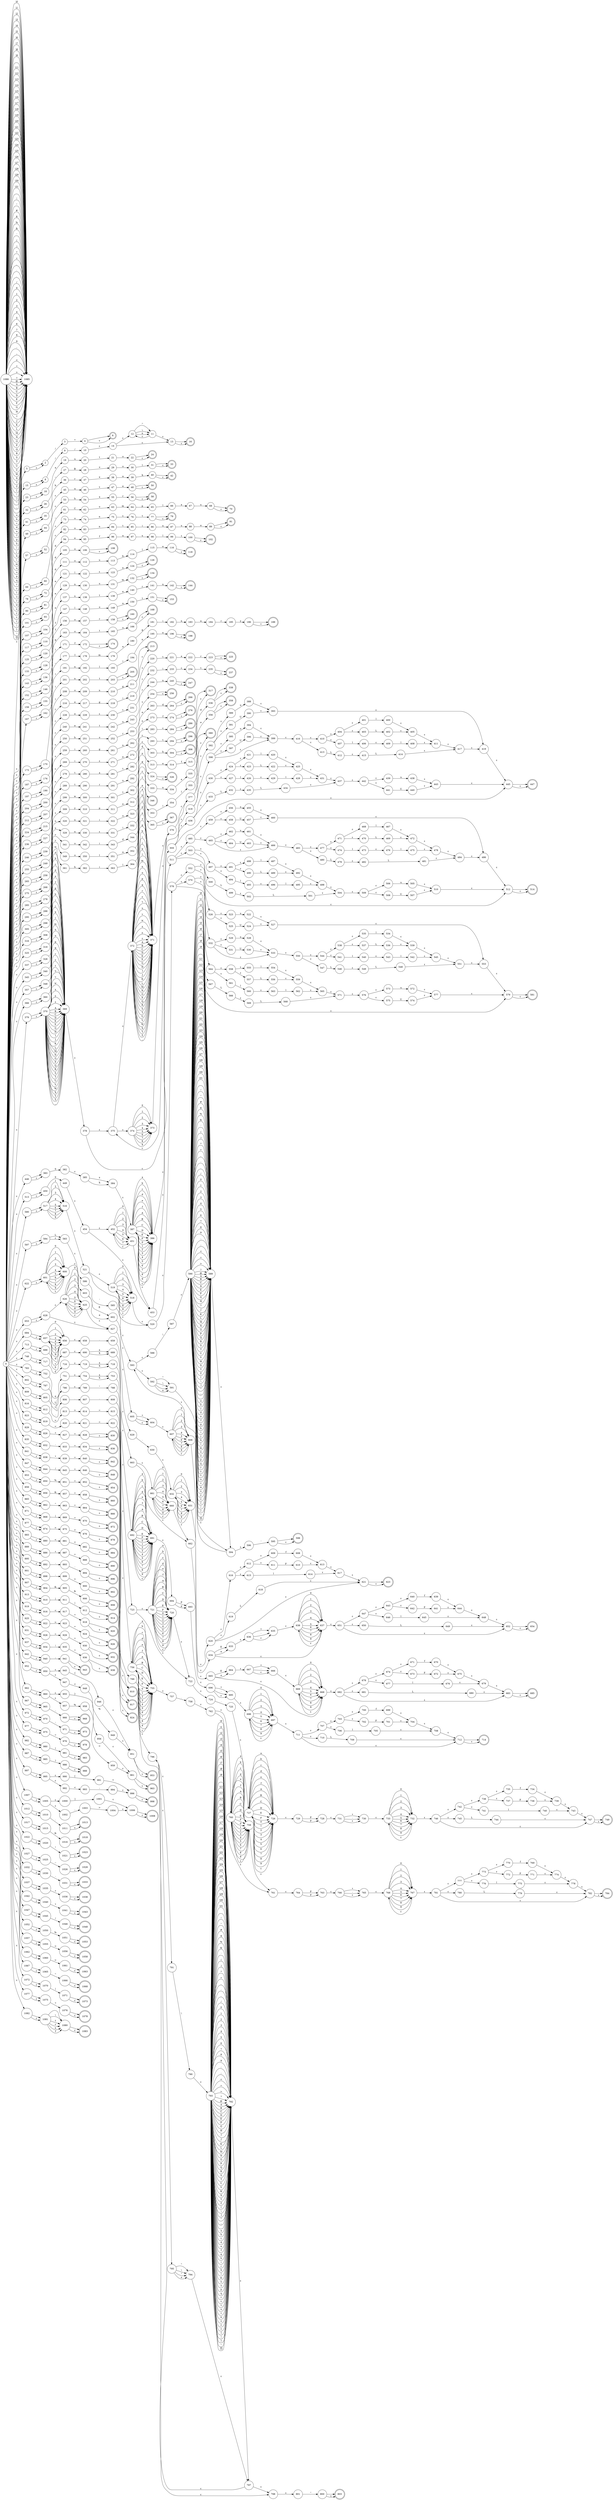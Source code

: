 digraph finite_state_machine {
rankdir=LR;
node [shape = doublecircle]; 6 16 24 33 42 50 58 70 79 91 102 108 118 126 134 144 153 160 168 174 188 198 205 213 225 237 247 256 266 276 286 296 306 317 326 338 346 358 367 380 447 514 581 598 623 654 685 714 749 784 803 810 817 824 830 836 842 848 854 860 866 872 878 884 890 896 902 908 914 920 926 932 938 943 953 963 968 973 978 983 988 998 1008 1013 1018 1023 1028 1033 1038 1043 1048 1053 1058 1063 1068 1073 1078 1083 ;
node [shape = circle];
2 -> 3 [label =" /" ]
3 -> 4 [label =" *" ]
5 -> 2 [label =" \n" ]
5 -> 2 [label =" ε" ]
4 -> 6 [label =" \n" ]
4 -> 6 [label =" ε" ]
0 -> 5 [label =" ε" ]
8 -> 9 [label =" /" ]
9 -> 10 [label =" /" ]
12 -> 11 [label =" ^" ]
12 -> 11 [label =" \\" ]
12 -> 11 [label =" n" ]
14 -> 12 [label =" ε" ]
14 -> 13 [label =" ε" ]
11 -> 13 [label =" ε" ]
11 -> 12 [label =" ε" ]
10 -> 14 [label =" ε" ]
15 -> 8 [label =" \n" ]
15 -> 8 [label =" ε" ]
13 -> 16 [label =" \n" ]
13 -> 16 [label =" ε" ]
0 -> 15 [label =" ε" ]
18 -> 19 [label =" a" ]
19 -> 20 [label =" u" ]
20 -> 21 [label =" t" ]
21 -> 22 [label =" o" ]
23 -> 18 [label =" \n" ]
23 -> 18 [label =" ε" ]
22 -> 24 [label =" \n" ]
22 -> 24 [label =" ε" ]
0 -> 23 [label =" ε" ]
26 -> 27 [label =" _" ]
27 -> 28 [label =" B" ]
28 -> 29 [label =" o" ]
29 -> 30 [label =" o" ]
30 -> 31 [label =" l" ]
32 -> 26 [label =" \n" ]
32 -> 26 [label =" ε" ]
31 -> 33 [label =" \n" ]
31 -> 33 [label =" ε" ]
0 -> 32 [label =" ε" ]
35 -> 36 [label =" b" ]
36 -> 37 [label =" r" ]
37 -> 38 [label =" e" ]
38 -> 39 [label =" a" ]
39 -> 40 [label =" k" ]
41 -> 35 [label =" \n" ]
41 -> 35 [label =" ε" ]
40 -> 42 [label =" \n" ]
40 -> 42 [label =" ε" ]
0 -> 41 [label =" ε" ]
44 -> 45 [label =" c" ]
45 -> 46 [label =" a" ]
46 -> 47 [label =" s" ]
47 -> 48 [label =" e" ]
49 -> 44 [label =" \n" ]
49 -> 44 [label =" ε" ]
48 -> 50 [label =" \n" ]
48 -> 50 [label =" ε" ]
0 -> 49 [label =" ε" ]
52 -> 53 [label =" c" ]
53 -> 54 [label =" h" ]
54 -> 55 [label =" a" ]
55 -> 56 [label =" r" ]
57 -> 52 [label =" \n" ]
57 -> 52 [label =" ε" ]
56 -> 58 [label =" \n" ]
56 -> 58 [label =" ε" ]
0 -> 57 [label =" ε" ]
60 -> 61 [label =" _" ]
61 -> 62 [label =" C" ]
62 -> 63 [label =" o" ]
63 -> 64 [label =" m" ]
64 -> 65 [label =" p" ]
65 -> 66 [label =" l" ]
66 -> 67 [label =" e" ]
67 -> 68 [label =" x" ]
69 -> 60 [label =" \n" ]
69 -> 60 [label =" ε" ]
68 -> 70 [label =" \n" ]
68 -> 70 [label =" ε" ]
0 -> 69 [label =" ε" ]
72 -> 73 [label =" c" ]
73 -> 74 [label =" o" ]
74 -> 75 [label =" n" ]
75 -> 76 [label =" s" ]
76 -> 77 [label =" t" ]
78 -> 72 [label =" \n" ]
78 -> 72 [label =" ε" ]
77 -> 79 [label =" \n" ]
77 -> 79 [label =" ε" ]
0 -> 78 [label =" ε" ]
81 -> 82 [label =" c" ]
82 -> 83 [label =" o" ]
83 -> 84 [label =" n" ]
84 -> 85 [label =" t" ]
85 -> 86 [label =" i" ]
86 -> 87 [label =" n" ]
87 -> 88 [label =" u" ]
88 -> 89 [label =" e" ]
90 -> 81 [label =" \n" ]
90 -> 81 [label =" ε" ]
89 -> 91 [label =" \n" ]
89 -> 91 [label =" ε" ]
0 -> 90 [label =" ε" ]
93 -> 94 [label =" d" ]
94 -> 95 [label =" e" ]
95 -> 96 [label =" f" ]
96 -> 97 [label =" a" ]
97 -> 98 [label =" u" ]
98 -> 99 [label =" l" ]
99 -> 100 [label =" t" ]
101 -> 93 [label =" \n" ]
101 -> 93 [label =" ε" ]
100 -> 102 [label =" \n" ]
100 -> 102 [label =" ε" ]
0 -> 101 [label =" ε" ]
104 -> 105 [label =" d" ]
105 -> 106 [label =" o" ]
107 -> 104 [label =" \n" ]
107 -> 104 [label =" ε" ]
106 -> 108 [label =" \n" ]
106 -> 108 [label =" ε" ]
0 -> 107 [label =" ε" ]
110 -> 111 [label =" d" ]
111 -> 112 [label =" o" ]
112 -> 113 [label =" u" ]
113 -> 114 [label =" b" ]
114 -> 115 [label =" l" ]
115 -> 116 [label =" e" ]
117 -> 110 [label =" \n" ]
117 -> 110 [label =" ε" ]
116 -> 118 [label =" \n" ]
116 -> 118 [label =" ε" ]
0 -> 117 [label =" ε" ]
120 -> 121 [label =" e" ]
121 -> 122 [label =" l" ]
122 -> 123 [label =" s" ]
123 -> 124 [label =" e" ]
125 -> 120 [label =" \n" ]
125 -> 120 [label =" ε" ]
124 -> 126 [label =" \n" ]
124 -> 126 [label =" ε" ]
0 -> 125 [label =" ε" ]
128 -> 129 [label =" e" ]
129 -> 130 [label =" n" ]
130 -> 131 [label =" u" ]
131 -> 132 [label =" m" ]
133 -> 128 [label =" \n" ]
133 -> 128 [label =" ε" ]
132 -> 134 [label =" \n" ]
132 -> 134 [label =" ε" ]
0 -> 133 [label =" ε" ]
136 -> 137 [label =" e" ]
137 -> 138 [label =" x" ]
138 -> 139 [label =" t" ]
139 -> 140 [label =" e" ]
140 -> 141 [label =" r" ]
141 -> 142 [label =" n" ]
143 -> 136 [label =" \n" ]
143 -> 136 [label =" ε" ]
142 -> 144 [label =" \n" ]
142 -> 144 [label =" ε" ]
0 -> 143 [label =" ε" ]
146 -> 147 [label =" f" ]
147 -> 148 [label =" l" ]
148 -> 149 [label =" o" ]
149 -> 150 [label =" a" ]
150 -> 151 [label =" t" ]
152 -> 146 [label =" \n" ]
152 -> 146 [label =" ε" ]
151 -> 153 [label =" \n" ]
151 -> 153 [label =" ε" ]
0 -> 152 [label =" ε" ]
155 -> 156 [label =" f" ]
156 -> 157 [label =" o" ]
157 -> 158 [label =" r" ]
159 -> 155 [label =" \n" ]
159 -> 155 [label =" ε" ]
158 -> 160 [label =" \n" ]
158 -> 160 [label =" ε" ]
0 -> 159 [label =" ε" ]
162 -> 163 [label =" g" ]
163 -> 164 [label =" o" ]
164 -> 165 [label =" t" ]
165 -> 166 [label =" o" ]
167 -> 162 [label =" \n" ]
167 -> 162 [label =" ε" ]
166 -> 168 [label =" \n" ]
166 -> 168 [label =" ε" ]
0 -> 167 [label =" ε" ]
170 -> 171 [label =" i" ]
171 -> 172 [label =" f" ]
173 -> 170 [label =" \n" ]
173 -> 170 [label =" ε" ]
172 -> 174 [label =" \n" ]
172 -> 174 [label =" ε" ]
0 -> 173 [label =" ε" ]
176 -> 177 [label =" _" ]
177 -> 178 [label =" I" ]
178 -> 179 [label =" m" ]
179 -> 180 [label =" a" ]
180 -> 181 [label =" g" ]
181 -> 182 [label =" i" ]
182 -> 183 [label =" n" ]
183 -> 184 [label =" a" ]
184 -> 185 [label =" r" ]
185 -> 186 [label =" y" ]
187 -> 176 [label =" \n" ]
187 -> 176 [label =" ε" ]
186 -> 188 [label =" \n" ]
186 -> 188 [label =" ε" ]
0 -> 187 [label =" ε" ]
190 -> 191 [label =" i" ]
191 -> 192 [label =" n" ]
192 -> 193 [label =" l" ]
193 -> 194 [label =" i" ]
194 -> 195 [label =" n" ]
195 -> 196 [label =" e" ]
197 -> 190 [label =" \n" ]
197 -> 190 [label =" ε" ]
196 -> 198 [label =" \n" ]
196 -> 198 [label =" ε" ]
0 -> 197 [label =" ε" ]
200 -> 201 [label =" i" ]
201 -> 202 [label =" n" ]
202 -> 203 [label =" t" ]
204 -> 200 [label =" \n" ]
204 -> 200 [label =" ε" ]
203 -> 205 [label =" \n" ]
203 -> 205 [label =" ε" ]
0 -> 204 [label =" ε" ]
207 -> 208 [label =" l" ]
208 -> 209 [label =" o" ]
209 -> 210 [label =" n" ]
210 -> 211 [label =" g" ]
212 -> 207 [label =" \n" ]
212 -> 207 [label =" ε" ]
211 -> 213 [label =" \n" ]
211 -> 213 [label =" ε" ]
0 -> 212 [label =" ε" ]
215 -> 216 [label =" r" ]
216 -> 217 [label =" e" ]
217 -> 218 [label =" g" ]
218 -> 219 [label =" i" ]
219 -> 220 [label =" s" ]
220 -> 221 [label =" t" ]
221 -> 222 [label =" e" ]
222 -> 223 [label =" r" ]
224 -> 215 [label =" \n" ]
224 -> 215 [label =" ε" ]
223 -> 225 [label =" \n" ]
223 -> 225 [label =" ε" ]
0 -> 224 [label =" ε" ]
227 -> 228 [label =" r" ]
228 -> 229 [label =" e" ]
229 -> 230 [label =" s" ]
230 -> 231 [label =" t" ]
231 -> 232 [label =" r" ]
232 -> 233 [label =" i" ]
233 -> 234 [label =" c" ]
234 -> 235 [label =" t" ]
236 -> 227 [label =" \n" ]
236 -> 227 [label =" ε" ]
235 -> 237 [label =" \n" ]
235 -> 237 [label =" ε" ]
0 -> 236 [label =" ε" ]
239 -> 240 [label =" r" ]
240 -> 241 [label =" e" ]
241 -> 242 [label =" t" ]
242 -> 243 [label =" u" ]
243 -> 244 [label =" r" ]
244 -> 245 [label =" n" ]
246 -> 239 [label =" \n" ]
246 -> 239 [label =" ε" ]
245 -> 247 [label =" \n" ]
245 -> 247 [label =" ε" ]
0 -> 246 [label =" ε" ]
249 -> 250 [label =" s" ]
250 -> 251 [label =" h" ]
251 -> 252 [label =" o" ]
252 -> 253 [label =" r" ]
253 -> 254 [label =" t" ]
255 -> 249 [label =" \n" ]
255 -> 249 [label =" ε" ]
254 -> 256 [label =" \n" ]
254 -> 256 [label =" ε" ]
0 -> 255 [label =" ε" ]
258 -> 259 [label =" s" ]
259 -> 260 [label =" i" ]
260 -> 261 [label =" g" ]
261 -> 262 [label =" n" ]
262 -> 263 [label =" e" ]
263 -> 264 [label =" d" ]
265 -> 258 [label =" \n" ]
265 -> 258 [label =" ε" ]
264 -> 266 [label =" \n" ]
264 -> 266 [label =" ε" ]
0 -> 265 [label =" ε" ]
268 -> 269 [label =" s" ]
269 -> 270 [label =" i" ]
270 -> 271 [label =" z" ]
271 -> 272 [label =" e" ]
272 -> 273 [label =" o" ]
273 -> 274 [label =" f" ]
275 -> 268 [label =" \n" ]
275 -> 268 [label =" ε" ]
274 -> 276 [label =" \n" ]
274 -> 276 [label =" ε" ]
0 -> 275 [label =" ε" ]
278 -> 279 [label =" s" ]
279 -> 280 [label =" t" ]
280 -> 281 [label =" a" ]
281 -> 282 [label =" t" ]
282 -> 283 [label =" i" ]
283 -> 284 [label =" c" ]
285 -> 278 [label =" \n" ]
285 -> 278 [label =" ε" ]
284 -> 286 [label =" \n" ]
284 -> 286 [label =" ε" ]
0 -> 285 [label =" ε" ]
288 -> 289 [label =" s" ]
289 -> 290 [label =" t" ]
290 -> 291 [label =" r" ]
291 -> 292 [label =" u" ]
292 -> 293 [label =" c" ]
293 -> 294 [label =" t" ]
295 -> 288 [label =" \n" ]
295 -> 288 [label =" ε" ]
294 -> 296 [label =" \n" ]
294 -> 296 [label =" ε" ]
0 -> 295 [label =" ε" ]
298 -> 299 [label =" s" ]
299 -> 300 [label =" w" ]
300 -> 301 [label =" i" ]
301 -> 302 [label =" t" ]
302 -> 303 [label =" c" ]
303 -> 304 [label =" h" ]
305 -> 298 [label =" \n" ]
305 -> 298 [label =" ε" ]
304 -> 306 [label =" \n" ]
304 -> 306 [label =" ε" ]
0 -> 305 [label =" ε" ]
308 -> 309 [label =" t" ]
309 -> 310 [label =" y" ]
310 -> 311 [label =" p" ]
311 -> 312 [label =" e" ]
312 -> 313 [label =" d" ]
313 -> 314 [label =" e" ]
314 -> 315 [label =" f" ]
316 -> 308 [label =" \n" ]
316 -> 308 [label =" ε" ]
315 -> 317 [label =" \n" ]
315 -> 317 [label =" ε" ]
0 -> 316 [label =" ε" ]
319 -> 320 [label =" u" ]
320 -> 321 [label =" n" ]
321 -> 322 [label =" i" ]
322 -> 323 [label =" o" ]
323 -> 324 [label =" n" ]
325 -> 319 [label =" \n" ]
325 -> 319 [label =" ε" ]
324 -> 326 [label =" \n" ]
324 -> 326 [label =" ε" ]
0 -> 325 [label =" ε" ]
328 -> 329 [label =" u" ]
329 -> 330 [label =" n" ]
330 -> 331 [label =" s" ]
331 -> 332 [label =" i" ]
332 -> 333 [label =" g" ]
333 -> 334 [label =" n" ]
334 -> 335 [label =" e" ]
335 -> 336 [label =" d" ]
337 -> 328 [label =" \n" ]
337 -> 328 [label =" ε" ]
336 -> 338 [label =" \n" ]
336 -> 338 [label =" ε" ]
0 -> 337 [label =" ε" ]
340 -> 341 [label =" v" ]
341 -> 342 [label =" o" ]
342 -> 343 [label =" i" ]
343 -> 344 [label =" d" ]
345 -> 340 [label =" \n" ]
345 -> 340 [label =" ε" ]
344 -> 346 [label =" \n" ]
344 -> 346 [label =" ε" ]
0 -> 345 [label =" ε" ]
348 -> 349 [label =" v" ]
349 -> 350 [label =" o" ]
350 -> 351 [label =" l" ]
351 -> 352 [label =" a" ]
352 -> 353 [label =" t" ]
353 -> 354 [label =" i" ]
354 -> 355 [label =" l" ]
355 -> 356 [label =" e" ]
357 -> 348 [label =" \n" ]
357 -> 348 [label =" ε" ]
356 -> 358 [label =" \n" ]
356 -> 358 [label =" ε" ]
0 -> 357 [label =" ε" ]
360 -> 361 [label =" w" ]
361 -> 362 [label =" h" ]
362 -> 363 [label =" i" ]
363 -> 364 [label =" l" ]
364 -> 365 [label =" e" ]
366 -> 360 [label =" \n" ]
366 -> 360 [label =" ε" ]
365 -> 367 [label =" \n" ]
365 -> 367 [label =" ε" ]
0 -> 366 [label =" ε" ]
370 -> 369 [label =" a" ]
370 -> 369 [label =" b" ]
370 -> 369 [label =" c" ]
370 -> 369 [label =" d" ]
370 -> 369 [label =" e" ]
370 -> 369 [label =" f" ]
370 -> 369 [label =" g" ]
370 -> 369 [label =" h" ]
370 -> 369 [label =" i" ]
370 -> 369 [label =" j" ]
370 -> 369 [label =" k" ]
370 -> 369 [label =" l" ]
370 -> 369 [label =" m" ]
370 -> 369 [label =" n" ]
370 -> 369 [label =" o" ]
370 -> 369 [label =" p" ]
370 -> 369 [label =" q" ]
370 -> 369 [label =" r" ]
370 -> 369 [label =" s" ]
370 -> 369 [label =" t" ]
370 -> 369 [label =" u" ]
370 -> 369 [label =" v" ]
370 -> 369 [label =" w" ]
370 -> 369 [label =" x" ]
370 -> 369 [label =" y" ]
370 -> 369 [label =" z" ]
370 -> 369 [label =" A" ]
370 -> 369 [label =" B" ]
370 -> 369 [label =" C" ]
370 -> 369 [label =" D" ]
370 -> 369 [label =" E" ]
370 -> 369 [label =" F" ]
370 -> 369 [label =" G" ]
370 -> 369 [label =" H" ]
370 -> 369 [label =" I" ]
370 -> 369 [label =" J" ]
370 -> 369 [label =" K" ]
370 -> 369 [label =" L" ]
370 -> 369 [label =" M" ]
370 -> 369 [label =" N" ]
370 -> 369 [label =" O" ]
370 -> 369 [label =" P" ]
370 -> 369 [label =" Q" ]
370 -> 369 [label =" R" ]
370 -> 369 [label =" S" ]
370 -> 369 [label =" T" ]
370 -> 369 [label =" U" ]
370 -> 369 [label =" V" ]
370 -> 369 [label =" W" ]
370 -> 369 [label =" X" ]
370 -> 369 [label =" Y" ]
370 -> 369 [label =" Z" ]
370 -> 369 [label =" _" ]
372 -> 371 [label =" a" ]
372 -> 371 [label =" b" ]
372 -> 371 [label =" c" ]
372 -> 371 [label =" d" ]
372 -> 371 [label =" e" ]
372 -> 371 [label =" f" ]
372 -> 371 [label =" g" ]
372 -> 371 [label =" h" ]
372 -> 371 [label =" i" ]
372 -> 371 [label =" j" ]
372 -> 371 [label =" k" ]
372 -> 371 [label =" l" ]
372 -> 371 [label =" m" ]
372 -> 371 [label =" n" ]
372 -> 371 [label =" o" ]
372 -> 371 [label =" p" ]
372 -> 371 [label =" q" ]
372 -> 371 [label =" r" ]
372 -> 371 [label =" s" ]
372 -> 371 [label =" t" ]
372 -> 371 [label =" u" ]
372 -> 371 [label =" v" ]
372 -> 371 [label =" w" ]
372 -> 371 [label =" x" ]
372 -> 371 [label =" y" ]
372 -> 371 [label =" z" ]
372 -> 371 [label =" A" ]
372 -> 371 [label =" B" ]
372 -> 371 [label =" C" ]
372 -> 371 [label =" D" ]
372 -> 371 [label =" E" ]
372 -> 371 [label =" F" ]
372 -> 371 [label =" G" ]
372 -> 371 [label =" H" ]
372 -> 371 [label =" I" ]
372 -> 371 [label =" J" ]
372 -> 371 [label =" K" ]
372 -> 371 [label =" L" ]
372 -> 371 [label =" M" ]
372 -> 371 [label =" N" ]
372 -> 371 [label =" O" ]
372 -> 371 [label =" P" ]
372 -> 371 [label =" Q" ]
372 -> 371 [label =" R" ]
372 -> 371 [label =" S" ]
372 -> 371 [label =" T" ]
372 -> 371 [label =" U" ]
372 -> 371 [label =" V" ]
372 -> 371 [label =" W" ]
372 -> 371 [label =" X" ]
372 -> 371 [label =" Y" ]
372 -> 371 [label =" Z" ]
372 -> 371 [label =" _" ]
374 -> 373 [label =" 0" ]
374 -> 373 [label =" 1" ]
374 -> 373 [label =" 2" ]
374 -> 373 [label =" 3" ]
374 -> 373 [label =" 4" ]
374 -> 373 [label =" 5" ]
374 -> 373 [label =" 6" ]
374 -> 373 [label =" 7" ]
374 -> 373 [label =" 8" ]
374 -> 373 [label =" 9" ]
375 -> 372 [label =" ε" ]
375 -> 374 [label =" ε" ]
371 -> 376 [label =" ε" ]
373 -> 376 [label =" ε" ]
378 -> 375 [label =" ε" ]
378 -> 377 [label =" ε" ]
376 -> 377 [label =" ε" ]
376 -> 375 [label =" ε" ]
369 -> 378 [label =" ε" ]
379 -> 370 [label =" \n" ]
379 -> 370 [label =" ε" ]
377 -> 380 [label =" \n" ]
377 -> 380 [label =" ε" ]
0 -> 379 [label =" ε" ]
383 -> 382 [label =" 0" ]
385 -> 384 [label =" x" ]
385 -> 384 [label =" X" ]
382 -> 385 [label =" ε" ]
387 -> 386 [label =" a" ]
387 -> 386 [label =" b" ]
387 -> 386 [label =" c" ]
387 -> 386 [label =" d" ]
387 -> 386 [label =" e" ]
387 -> 386 [label =" f" ]
387 -> 386 [label =" A" ]
387 -> 386 [label =" B" ]
387 -> 386 [label =" C" ]
387 -> 386 [label =" D" ]
387 -> 386 [label =" E" ]
387 -> 386 [label =" F" ]
387 -> 386 [label =" 0" ]
387 -> 386 [label =" 1" ]
387 -> 386 [label =" 2" ]
387 -> 386 [label =" 3" ]
387 -> 386 [label =" 4" ]
387 -> 386 [label =" 5" ]
387 -> 386 [label =" 6" ]
387 -> 386 [label =" 7" ]
387 -> 386 [label =" 8" ]
387 -> 386 [label =" 9" ]
386 -> 387 [label =" ε" ]
384 -> 387 [label =" ε" ]
389 -> 388 [label =" u" ]
391 -> 390 [label =" U" ]
392 -> 389 [label =" ε" ]
392 -> 391 [label =" ε" ]
388 -> 393 [label =" ε" ]
390 -> 393 [label =" ε" ]
395 -> 394 [label =" u" ]
397 -> 396 [label =" U" ]
398 -> 395 [label =" ε" ]
398 -> 397 [label =" ε" ]
394 -> 399 [label =" ε" ]
396 -> 399 [label =" ε" ]
398 -> 399 [label =" ε" ]
401 -> 400 [label =" l" ]
403 -> 402 [label =" L" ]
404 -> 401 [label =" ε" ]
404 -> 403 [label =" ε" ]
400 -> 405 [label =" ε" ]
402 -> 405 [label =" ε" ]
407 -> 406 [label =" l" ]
409 -> 408 [label =" l" ]
406 -> 409 [label =" ε" ]
410 -> 404 [label =" ε" ]
410 -> 407 [label =" ε" ]
405 -> 411 [label =" ε" ]
408 -> 411 [label =" ε" ]
413 -> 412 [label =" L" ]
415 -> 414 [label =" L" ]
412 -> 415 [label =" ε" ]
416 -> 410 [label =" ε" ]
416 -> 413 [label =" ε" ]
411 -> 417 [label =" ε" ]
414 -> 417 [label =" ε" ]
399 -> 416 [label =" ε" ]
418 -> 392 [label =" ε" ]
418 -> 398 [label =" ε" ]
393 -> 419 [label =" ε" ]
417 -> 419 [label =" ε" ]
421 -> 420 [label =" l" ]
423 -> 422 [label =" L" ]
424 -> 421 [label =" ε" ]
424 -> 423 [label =" ε" ]
420 -> 425 [label =" ε" ]
422 -> 425 [label =" ε" ]
427 -> 426 [label =" l" ]
429 -> 428 [label =" l" ]
426 -> 429 [label =" ε" ]
430 -> 424 [label =" ε" ]
430 -> 427 [label =" ε" ]
425 -> 431 [label =" ε" ]
428 -> 431 [label =" ε" ]
433 -> 432 [label =" L" ]
435 -> 434 [label =" L" ]
432 -> 435 [label =" ε" ]
436 -> 430 [label =" ε" ]
436 -> 433 [label =" ε" ]
431 -> 437 [label =" ε" ]
434 -> 437 [label =" ε" ]
439 -> 438 [label =" u" ]
441 -> 440 [label =" U" ]
442 -> 439 [label =" ε" ]
442 -> 441 [label =" ε" ]
438 -> 443 [label =" ε" ]
440 -> 443 [label =" ε" ]
437 -> 442 [label =" ε" ]
444 -> 418 [label =" ε" ]
444 -> 436 [label =" ε" ]
419 -> 445 [label =" ε" ]
443 -> 445 [label =" ε" ]
444 -> 445 [label =" ε" ]
386 -> 444 [label =" ε" ]
446 -> 383 [label =" \n" ]
446 -> 383 [label =" ε" ]
445 -> 447 [label =" \n" ]
445 -> 447 [label =" ε" ]
0 -> 446 [label =" ε" ]
450 -> 449 [label =" 0" ]
452 -> 451 [label =" 0" ]
452 -> 451 [label =" 1" ]
452 -> 451 [label =" 2" ]
452 -> 451 [label =" 3" ]
452 -> 451 [label =" 4" ]
452 -> 451 [label =" 5" ]
452 -> 451 [label =" 6" ]
452 -> 451 [label =" 7" ]
454 -> 452 [label =" ε" ]
454 -> 453 [label =" ε" ]
451 -> 453 [label =" ε" ]
451 -> 452 [label =" ε" ]
449 -> 454 [label =" ε" ]
456 -> 455 [label =" u" ]
458 -> 457 [label =" U" ]
459 -> 456 [label =" ε" ]
459 -> 458 [label =" ε" ]
455 -> 460 [label =" ε" ]
457 -> 460 [label =" ε" ]
462 -> 461 [label =" u" ]
464 -> 463 [label =" U" ]
465 -> 462 [label =" ε" ]
465 -> 464 [label =" ε" ]
461 -> 466 [label =" ε" ]
463 -> 466 [label =" ε" ]
465 -> 466 [label =" ε" ]
468 -> 467 [label =" l" ]
470 -> 469 [label =" L" ]
471 -> 468 [label =" ε" ]
471 -> 470 [label =" ε" ]
467 -> 472 [label =" ε" ]
469 -> 472 [label =" ε" ]
474 -> 473 [label =" l" ]
476 -> 475 [label =" l" ]
473 -> 476 [label =" ε" ]
477 -> 471 [label =" ε" ]
477 -> 474 [label =" ε" ]
472 -> 478 [label =" ε" ]
475 -> 478 [label =" ε" ]
480 -> 479 [label =" L" ]
482 -> 481 [label =" L" ]
479 -> 482 [label =" ε" ]
483 -> 477 [label =" ε" ]
483 -> 480 [label =" ε" ]
478 -> 484 [label =" ε" ]
481 -> 484 [label =" ε" ]
466 -> 483 [label =" ε" ]
485 -> 459 [label =" ε" ]
485 -> 465 [label =" ε" ]
460 -> 486 [label =" ε" ]
484 -> 486 [label =" ε" ]
488 -> 487 [label =" l" ]
490 -> 489 [label =" L" ]
491 -> 488 [label =" ε" ]
491 -> 490 [label =" ε" ]
487 -> 492 [label =" ε" ]
489 -> 492 [label =" ε" ]
494 -> 493 [label =" l" ]
496 -> 495 [label =" l" ]
493 -> 496 [label =" ε" ]
497 -> 491 [label =" ε" ]
497 -> 494 [label =" ε" ]
492 -> 498 [label =" ε" ]
495 -> 498 [label =" ε" ]
500 -> 499 [label =" L" ]
502 -> 501 [label =" L" ]
499 -> 502 [label =" ε" ]
503 -> 497 [label =" ε" ]
503 -> 500 [label =" ε" ]
498 -> 504 [label =" ε" ]
501 -> 504 [label =" ε" ]
506 -> 505 [label =" u" ]
508 -> 507 [label =" U" ]
509 -> 506 [label =" ε" ]
509 -> 508 [label =" ε" ]
505 -> 510 [label =" ε" ]
507 -> 510 [label =" ε" ]
504 -> 509 [label =" ε" ]
511 -> 485 [label =" ε" ]
511 -> 503 [label =" ε" ]
486 -> 512 [label =" ε" ]
510 -> 512 [label =" ε" ]
511 -> 512 [label =" ε" ]
453 -> 511 [label =" ε" ]
513 -> 450 [label =" \n" ]
513 -> 450 [label =" ε" ]
512 -> 514 [label =" \n" ]
512 -> 514 [label =" ε" ]
0 -> 513 [label =" ε" ]
517 -> 516 [label =" 1" ]
517 -> 516 [label =" 2" ]
517 -> 516 [label =" 3" ]
517 -> 516 [label =" 4" ]
517 -> 516 [label =" 5" ]
517 -> 516 [label =" 6" ]
517 -> 516 [label =" 7" ]
517 -> 516 [label =" 8" ]
517 -> 516 [label =" 9" ]
519 -> 518 [label =" 0" ]
519 -> 518 [label =" 1" ]
519 -> 518 [label =" 2" ]
519 -> 518 [label =" 3" ]
519 -> 518 [label =" 4" ]
519 -> 518 [label =" 5" ]
519 -> 518 [label =" 6" ]
519 -> 518 [label =" 7" ]
519 -> 518 [label =" 8" ]
519 -> 518 [label =" 9" ]
521 -> 519 [label =" ε" ]
521 -> 520 [label =" ε" ]
518 -> 520 [label =" ε" ]
518 -> 519 [label =" ε" ]
516 -> 521 [label =" ε" ]
523 -> 522 [label =" u" ]
525 -> 524 [label =" U" ]
526 -> 523 [label =" ε" ]
526 -> 525 [label =" ε" ]
522 -> 527 [label =" ε" ]
524 -> 527 [label =" ε" ]
529 -> 528 [label =" u" ]
531 -> 530 [label =" U" ]
532 -> 529 [label =" ε" ]
532 -> 531 [label =" ε" ]
528 -> 533 [label =" ε" ]
530 -> 533 [label =" ε" ]
532 -> 533 [label =" ε" ]
535 -> 534 [label =" l" ]
537 -> 536 [label =" L" ]
538 -> 535 [label =" ε" ]
538 -> 537 [label =" ε" ]
534 -> 539 [label =" ε" ]
536 -> 539 [label =" ε" ]
541 -> 540 [label =" l" ]
543 -> 542 [label =" l" ]
540 -> 543 [label =" ε" ]
544 -> 538 [label =" ε" ]
544 -> 541 [label =" ε" ]
539 -> 545 [label =" ε" ]
542 -> 545 [label =" ε" ]
547 -> 546 [label =" L" ]
549 -> 548 [label =" L" ]
546 -> 549 [label =" ε" ]
550 -> 544 [label =" ε" ]
550 -> 547 [label =" ε" ]
545 -> 551 [label =" ε" ]
548 -> 551 [label =" ε" ]
533 -> 550 [label =" ε" ]
552 -> 526 [label =" ε" ]
552 -> 532 [label =" ε" ]
527 -> 553 [label =" ε" ]
551 -> 553 [label =" ε" ]
555 -> 554 [label =" l" ]
557 -> 556 [label =" L" ]
558 -> 555 [label =" ε" ]
558 -> 557 [label =" ε" ]
554 -> 559 [label =" ε" ]
556 -> 559 [label =" ε" ]
561 -> 560 [label =" l" ]
563 -> 562 [label =" l" ]
560 -> 563 [label =" ε" ]
564 -> 558 [label =" ε" ]
564 -> 561 [label =" ε" ]
559 -> 565 [label =" ε" ]
562 -> 565 [label =" ε" ]
567 -> 566 [label =" L" ]
569 -> 568 [label =" L" ]
566 -> 569 [label =" ε" ]
570 -> 564 [label =" ε" ]
570 -> 567 [label =" ε" ]
565 -> 571 [label =" ε" ]
568 -> 571 [label =" ε" ]
573 -> 572 [label =" u" ]
575 -> 574 [label =" U" ]
576 -> 573 [label =" ε" ]
576 -> 575 [label =" ε" ]
572 -> 577 [label =" ε" ]
574 -> 577 [label =" ε" ]
571 -> 576 [label =" ε" ]
578 -> 552 [label =" ε" ]
578 -> 570 [label =" ε" ]
553 -> 579 [label =" ε" ]
577 -> 579 [label =" ε" ]
578 -> 579 [label =" ε" ]
520 -> 578 [label =" ε" ]
580 -> 517 [label =" \n" ]
580 -> 517 [label =" ε" ]
579 -> 581 [label =" \n" ]
579 -> 581 [label =" ε" ]
0 -> 580 [label =" ε" ]
584 -> 583 [label =" L" ]
584 -> 583 [label =" ε" ]
586 -> 585 [label =" '" ]
583 -> 586 [label =" ε" ]
588 -> 587 [label =" \\" ]
590 -> 589 [label =" \\0" ]
590 -> 589 [label =" \\1" ]
590 -> 589 [label =" \\2" ]
590 -> 589 [label =" \\3" ]
590 -> 589 [label =" \\4" ]
590 -> 589 [label =" \\5" ]
590 -> 589 [label =" \\6" ]
590 -> 589 [label =" \\7" ]
590 -> 589 [label =" \\8" ]
590 -> 589 [label =" \\9" ]
590 -> 589 [label =" \n" ]
590 -> 589 [label =" \\11" ]
590 -> 589 [label =" \\12" ]
590 -> 589 [label =" \\13" ]
590 -> 589 [label =" \\14" ]
590 -> 589 [label =" \\15" ]
590 -> 589 [label =" \\16" ]
590 -> 589 [label =" \\17" ]
590 -> 589 [label =" \\18" ]
590 -> 589 [label =" \\19" ]
590 -> 589 [label =" \\20" ]
590 -> 589 [label =" \\21" ]
590 -> 589 [label =" \\22" ]
590 -> 589 [label =" \\23" ]
590 -> 589 [label =" \\24" ]
590 -> 589 [label =" \\25" ]
590 -> 589 [label =" \\26" ]
590 -> 589 [label =" \\27" ]
590 -> 589 [label =" \\28" ]
590 -> 589 [label =" \\29" ]
590 -> 589 [label =" \\30" ]
590 -> 589 [label =" \\31" ]
590 -> 589 [label ="  " ]
590 -> 589 [label =" !" ]
590 -> 589 [label =" \"" ]
590 -> 589 [label =" #" ]
590 -> 589 [label =" $" ]
590 -> 589 [label =" %" ]
590 -> 589 [label =" &" ]
590 -> 589 [label =" '" ]
590 -> 589 [label =" (" ]
590 -> 589 [label =" )" ]
590 -> 589 [label =" *" ]
590 -> 589 [label =" +" ]
590 -> 589 [label =" ," ]
590 -> 589 [label =" -" ]
590 -> 589 [label =" ." ]
590 -> 589 [label =" /" ]
590 -> 589 [label =" 0" ]
590 -> 589 [label =" 1" ]
590 -> 589 [label =" 2" ]
590 -> 589 [label =" 3" ]
590 -> 589 [label =" 4" ]
590 -> 589 [label =" 5" ]
590 -> 589 [label =" 6" ]
590 -> 589 [label =" 7" ]
590 -> 589 [label =" 8" ]
590 -> 589 [label =" 9" ]
590 -> 589 [label =" :" ]
590 -> 589 [label =" ;" ]
590 -> 589 [label =" <" ]
590 -> 589 [label =" =" ]
590 -> 589 [label =" >" ]
590 -> 589 [label =" ?" ]
590 -> 589 [label =" @" ]
590 -> 589 [label =" A" ]
590 -> 589 [label =" B" ]
590 -> 589 [label =" C" ]
590 -> 589 [label =" D" ]
590 -> 589 [label =" E" ]
590 -> 589 [label =" F" ]
590 -> 589 [label =" G" ]
590 -> 589 [label =" H" ]
590 -> 589 [label =" I" ]
590 -> 589 [label =" J" ]
590 -> 589 [label =" K" ]
590 -> 589 [label =" L" ]
590 -> 589 [label =" M" ]
590 -> 589 [label =" N" ]
590 -> 589 [label =" O" ]
590 -> 589 [label =" P" ]
590 -> 589 [label =" Q" ]
590 -> 589 [label =" R" ]
590 -> 589 [label =" S" ]
590 -> 589 [label =" T" ]
590 -> 589 [label =" U" ]
590 -> 589 [label =" V" ]
590 -> 589 [label =" W" ]
590 -> 589 [label =" X" ]
590 -> 589 [label =" Y" ]
590 -> 589 [label =" Z" ]
590 -> 589 [label =" [" ]
590 -> 589 [label =" \\" ]
590 -> 589 [label =" ]" ]
590 -> 589 [label =" ^" ]
590 -> 589 [label =" _" ]
590 -> 589 [label =" `" ]
590 -> 589 [label =" a" ]
590 -> 589 [label =" b" ]
590 -> 589 [label =" c" ]
590 -> 589 [label =" d" ]
590 -> 589 [label =" e" ]
590 -> 589 [label =" f" ]
590 -> 589 [label =" g" ]
590 -> 589 [label =" h" ]
590 -> 589 [label =" i" ]
590 -> 589 [label =" j" ]
590 -> 589 [label =" k" ]
590 -> 589 [label =" l" ]
590 -> 589 [label =" m" ]
590 -> 589 [label =" n" ]
590 -> 589 [label =" o" ]
590 -> 589 [label =" p" ]
590 -> 589 [label =" q" ]
590 -> 589 [label =" r" ]
590 -> 589 [label =" s" ]
590 -> 589 [label =" t" ]
590 -> 589 [label =" u" ]
590 -> 589 [label =" v" ]
590 -> 589 [label =" w" ]
590 -> 589 [label =" x" ]
590 -> 589 [label =" y" ]
590 -> 589 [label =" z" ]
590 -> 589 [label =" {" ]
590 -> 589 [label =" |" ]
590 -> 589 [label =" }" ]
590 -> 589 [label =" ~" ]
590 -> 589 [label =" " ]
587 -> 590 [label =" ε" ]
592 -> 591 [label =" ^" ]
592 -> 591 [label =" \\" ]
592 -> 591 [label =" '" ]
592 -> 591 [label =" n" ]
593 -> 588 [label =" ε" ]
593 -> 592 [label =" ε" ]
589 -> 594 [label =" ε" ]
591 -> 594 [label =" ε" ]
594 -> 593 [label =" ε" ]
585 -> 593 [label =" ε" ]
596 -> 595 [label =" '" ]
594 -> 596 [label =" ε" ]
597 -> 584 [label =" \n" ]
597 -> 584 [label =" ε" ]
595 -> 598 [label =" \n" ]
595 -> 598 [label =" ε" ]
0 -> 597 [label =" ε" ]
601 -> 600 [label =" 0" ]
601 -> 600 [label =" 1" ]
601 -> 600 [label =" 2" ]
601 -> 600 [label =" 3" ]
601 -> 600 [label =" 4" ]
601 -> 600 [label =" 5" ]
601 -> 600 [label =" 6" ]
601 -> 600 [label =" 7" ]
601 -> 600 [label =" 8" ]
601 -> 600 [label =" 9" ]
600 -> 601 [label =" ε" ]
603 -> 602 [label =" E" ]
603 -> 602 [label =" e" ]
605 -> 604 [label =" +" ]
605 -> 604 [label =" -" ]
605 -> 604 [label =" ε" ]
602 -> 605 [label =" ε" ]
607 -> 606 [label =" 0" ]
607 -> 606 [label =" 1" ]
607 -> 606 [label =" 2" ]
607 -> 606 [label =" 3" ]
607 -> 606 [label =" 4" ]
607 -> 606 [label =" 5" ]
607 -> 606 [label =" 6" ]
607 -> 606 [label =" 7" ]
607 -> 606 [label =" 8" ]
607 -> 606 [label =" 9" ]
606 -> 607 [label =" ε" ]
604 -> 607 [label =" ε" ]
600 -> 603 [label =" ε" ]
609 -> 608 [label =" f" ]
611 -> 610 [label =" F" ]
612 -> 609 [label =" ε" ]
612 -> 611 [label =" ε" ]
608 -> 613 [label =" ε" ]
610 -> 613 [label =" ε" ]
615 -> 614 [label =" l" ]
616 -> 612 [label =" ε" ]
616 -> 615 [label =" ε" ]
613 -> 617 [label =" ε" ]
614 -> 617 [label =" ε" ]
619 -> 618 [label =" L" ]
620 -> 616 [label =" ε" ]
620 -> 619 [label =" ε" ]
617 -> 621 [label =" ε" ]
618 -> 621 [label =" ε" ]
620 -> 621 [label =" ε" ]
606 -> 620 [label =" ε" ]
622 -> 601 [label =" \n" ]
622 -> 601 [label =" ε" ]
621 -> 623 [label =" \n" ]
621 -> 623 [label =" ε" ]
0 -> 622 [label =" ε" ]
626 -> 625 [label =" 0" ]
626 -> 625 [label =" 1" ]
626 -> 625 [label =" 2" ]
626 -> 625 [label =" 3" ]
626 -> 625 [label =" 4" ]
626 -> 625 [label =" 5" ]
626 -> 625 [label =" 6" ]
626 -> 625 [label =" 7" ]
626 -> 625 [label =" 8" ]
626 -> 625 [label =" 9" ]
628 -> 626 [label =" ε" ]
628 -> 627 [label =" ε" ]
625 -> 627 [label =" ε" ]
625 -> 626 [label =" ε" ]
629 -> 630 [label =" ." ]
627 -> 629 [label =" ε" ]
632 -> 631 [label =" 0" ]
632 -> 631 [label =" 1" ]
632 -> 631 [label =" 2" ]
632 -> 631 [label =" 3" ]
632 -> 631 [label =" 4" ]
632 -> 631 [label =" 5" ]
632 -> 631 [label =" 6" ]
632 -> 631 [label =" 7" ]
632 -> 631 [label =" 8" ]
632 -> 631 [label =" 9" ]
631 -> 632 [label =" ε" ]
630 -> 632 [label =" ε" ]
634 -> 633 [label =" E" ]
634 -> 633 [label =" e" ]
636 -> 635 [label =" +" ]
636 -> 635 [label =" -" ]
636 -> 635 [label =" ε" ]
633 -> 636 [label =" ε" ]
638 -> 637 [label =" 0" ]
638 -> 637 [label =" 1" ]
638 -> 637 [label =" 2" ]
638 -> 637 [label =" 3" ]
638 -> 637 [label =" 4" ]
638 -> 637 [label =" 5" ]
638 -> 637 [label =" 6" ]
638 -> 637 [label =" 7" ]
638 -> 637 [label =" 8" ]
638 -> 637 [label =" 9" ]
637 -> 638 [label =" ε" ]
635 -> 638 [label =" ε" ]
634 -> 637 [label =" ε" ]
631 -> 634 [label =" ε" ]
640 -> 639 [label =" f" ]
642 -> 641 [label =" F" ]
643 -> 640 [label =" ε" ]
643 -> 642 [label =" ε" ]
639 -> 644 [label =" ε" ]
641 -> 644 [label =" ε" ]
646 -> 645 [label =" l" ]
647 -> 643 [label =" ε" ]
647 -> 646 [label =" ε" ]
644 -> 648 [label =" ε" ]
645 -> 648 [label =" ε" ]
650 -> 649 [label =" L" ]
651 -> 647 [label =" ε" ]
651 -> 650 [label =" ε" ]
648 -> 652 [label =" ε" ]
649 -> 652 [label =" ε" ]
651 -> 652 [label =" ε" ]
637 -> 651 [label =" ε" ]
653 -> 628 [label =" \n" ]
653 -> 628 [label =" ε" ]
652 -> 654 [label =" \n" ]
652 -> 654 [label =" ε" ]
0 -> 653 [label =" ε" ]
657 -> 656 [label =" 0" ]
657 -> 656 [label =" 1" ]
657 -> 656 [label =" 2" ]
657 -> 656 [label =" 3" ]
657 -> 656 [label =" 4" ]
657 -> 656 [label =" 5" ]
657 -> 656 [label =" 6" ]
657 -> 656 [label =" 7" ]
657 -> 656 [label =" 8" ]
657 -> 656 [label =" 9" ]
656 -> 657 [label =" ε" ]
658 -> 659 [label =" ." ]
656 -> 658 [label =" ε" ]
661 -> 660 [label =" 0" ]
661 -> 660 [label =" 1" ]
661 -> 660 [label =" 2" ]
661 -> 660 [label =" 3" ]
661 -> 660 [label =" 4" ]
661 -> 660 [label =" 5" ]
661 -> 660 [label =" 6" ]
661 -> 660 [label =" 7" ]
661 -> 660 [label =" 8" ]
661 -> 660 [label =" 9" ]
663 -> 661 [label =" ε" ]
663 -> 662 [label =" ε" ]
660 -> 662 [label =" ε" ]
660 -> 661 [label =" ε" ]
659 -> 663 [label =" ε" ]
665 -> 664 [label =" E" ]
665 -> 664 [label =" e" ]
667 -> 666 [label =" +" ]
667 -> 666 [label =" -" ]
667 -> 666 [label =" ε" ]
664 -> 667 [label =" ε" ]
669 -> 668 [label =" 0" ]
669 -> 668 [label =" 1" ]
669 -> 668 [label =" 2" ]
669 -> 668 [label =" 3" ]
669 -> 668 [label =" 4" ]
669 -> 668 [label =" 5" ]
669 -> 668 [label =" 6" ]
669 -> 668 [label =" 7" ]
669 -> 668 [label =" 8" ]
669 -> 668 [label =" 9" ]
668 -> 669 [label =" ε" ]
666 -> 669 [label =" ε" ]
665 -> 668 [label =" ε" ]
662 -> 665 [label =" ε" ]
671 -> 670 [label =" f" ]
673 -> 672 [label =" F" ]
674 -> 671 [label =" ε" ]
674 -> 673 [label =" ε" ]
670 -> 675 [label =" ε" ]
672 -> 675 [label =" ε" ]
677 -> 676 [label =" l" ]
678 -> 674 [label =" ε" ]
678 -> 677 [label =" ε" ]
675 -> 679 [label =" ε" ]
676 -> 679 [label =" ε" ]
681 -> 680 [label =" L" ]
682 -> 678 [label =" ε" ]
682 -> 681 [label =" ε" ]
679 -> 683 [label =" ε" ]
680 -> 683 [label =" ε" ]
682 -> 683 [label =" ε" ]
668 -> 682 [label =" ε" ]
684 -> 657 [label =" \n" ]
684 -> 657 [label =" ε" ]
683 -> 685 [label =" \n" ]
683 -> 685 [label =" ε" ]
0 -> 684 [label =" ε" ]
688 -> 687 [label =" 0" ]
690 -> 689 [label =" x" ]
690 -> 689 [label =" X" ]
687 -> 690 [label =" ε" ]
692 -> 691 [label =" a" ]
692 -> 691 [label =" b" ]
692 -> 691 [label =" c" ]
692 -> 691 [label =" d" ]
692 -> 691 [label =" e" ]
692 -> 691 [label =" f" ]
692 -> 691 [label =" A" ]
692 -> 691 [label =" B" ]
692 -> 691 [label =" C" ]
692 -> 691 [label =" D" ]
692 -> 691 [label =" E" ]
692 -> 691 [label =" F" ]
692 -> 691 [label =" 0" ]
692 -> 691 [label =" 1" ]
692 -> 691 [label =" 2" ]
692 -> 691 [label =" 3" ]
692 -> 691 [label =" 4" ]
692 -> 691 [label =" 5" ]
692 -> 691 [label =" 6" ]
692 -> 691 [label =" 7" ]
692 -> 691 [label =" 8" ]
692 -> 691 [label =" 9" ]
691 -> 692 [label =" ε" ]
689 -> 692 [label =" ε" ]
694 -> 693 [label =" P" ]
694 -> 693 [label =" p" ]
696 -> 695 [label =" +" ]
696 -> 695 [label =" -" ]
696 -> 695 [label =" ε" ]
693 -> 696 [label =" ε" ]
698 -> 697 [label =" 0" ]
698 -> 697 [label =" 1" ]
698 -> 697 [label =" 2" ]
698 -> 697 [label =" 3" ]
698 -> 697 [label =" 4" ]
698 -> 697 [label =" 5" ]
698 -> 697 [label =" 6" ]
698 -> 697 [label =" 7" ]
698 -> 697 [label =" 8" ]
698 -> 697 [label =" 9" ]
697 -> 698 [label =" ε" ]
695 -> 698 [label =" ε" ]
691 -> 694 [label =" ε" ]
700 -> 699 [label =" f" ]
702 -> 701 [label =" F" ]
703 -> 700 [label =" ε" ]
703 -> 702 [label =" ε" ]
699 -> 704 [label =" ε" ]
701 -> 704 [label =" ε" ]
706 -> 705 [label =" l" ]
707 -> 703 [label =" ε" ]
707 -> 706 [label =" ε" ]
704 -> 708 [label =" ε" ]
705 -> 708 [label =" ε" ]
710 -> 709 [label =" L" ]
711 -> 707 [label =" ε" ]
711 -> 710 [label =" ε" ]
708 -> 712 [label =" ε" ]
709 -> 712 [label =" ε" ]
711 -> 712 [label =" ε" ]
697 -> 711 [label =" ε" ]
713 -> 688 [label =" \n" ]
713 -> 688 [label =" ε" ]
712 -> 714 [label =" \n" ]
712 -> 714 [label =" ε" ]
0 -> 713 [label =" ε" ]
717 -> 716 [label =" 0" ]
719 -> 718 [label =" x" ]
719 -> 718 [label =" X" ]
716 -> 719 [label =" ε" ]
721 -> 720 [label =" a" ]
721 -> 720 [label =" b" ]
721 -> 720 [label =" c" ]
721 -> 720 [label =" d" ]
721 -> 720 [label =" e" ]
721 -> 720 [label =" f" ]
721 -> 720 [label =" A" ]
721 -> 720 [label =" B" ]
721 -> 720 [label =" C" ]
721 -> 720 [label =" D" ]
721 -> 720 [label =" E" ]
721 -> 720 [label =" F" ]
721 -> 720 [label =" 0" ]
721 -> 720 [label =" 1" ]
721 -> 720 [label =" 2" ]
721 -> 720 [label =" 3" ]
721 -> 720 [label =" 4" ]
721 -> 720 [label =" 5" ]
721 -> 720 [label =" 6" ]
721 -> 720 [label =" 7" ]
721 -> 720 [label =" 8" ]
721 -> 720 [label =" 9" ]
723 -> 721 [label =" ε" ]
723 -> 722 [label =" ε" ]
720 -> 722 [label =" ε" ]
720 -> 721 [label =" ε" ]
718 -> 723 [label =" ε" ]
724 -> 725 [label =" ." ]
722 -> 724 [label =" ε" ]
727 -> 726 [label =" a" ]
727 -> 726 [label =" b" ]
727 -> 726 [label =" c" ]
727 -> 726 [label =" d" ]
727 -> 726 [label =" e" ]
727 -> 726 [label =" f" ]
727 -> 726 [label =" A" ]
727 -> 726 [label =" B" ]
727 -> 726 [label =" C" ]
727 -> 726 [label =" D" ]
727 -> 726 [label =" E" ]
727 -> 726 [label =" F" ]
727 -> 726 [label =" 0" ]
727 -> 726 [label =" 1" ]
727 -> 726 [label =" 2" ]
727 -> 726 [label =" 3" ]
727 -> 726 [label =" 4" ]
727 -> 726 [label =" 5" ]
727 -> 726 [label =" 6" ]
727 -> 726 [label =" 7" ]
727 -> 726 [label =" 8" ]
727 -> 726 [label =" 9" ]
726 -> 727 [label =" ε" ]
725 -> 727 [label =" ε" ]
729 -> 728 [label =" P" ]
729 -> 728 [label =" p" ]
731 -> 730 [label =" +" ]
731 -> 730 [label =" -" ]
731 -> 730 [label =" ε" ]
728 -> 731 [label =" ε" ]
733 -> 732 [label =" 0" ]
733 -> 732 [label =" 1" ]
733 -> 732 [label =" 2" ]
733 -> 732 [label =" 3" ]
733 -> 732 [label =" 4" ]
733 -> 732 [label =" 5" ]
733 -> 732 [label =" 6" ]
733 -> 732 [label =" 7" ]
733 -> 732 [label =" 8" ]
733 -> 732 [label =" 9" ]
732 -> 733 [label =" ε" ]
730 -> 733 [label =" ε" ]
726 -> 729 [label =" ε" ]
735 -> 734 [label =" f" ]
737 -> 736 [label =" F" ]
738 -> 735 [label =" ε" ]
738 -> 737 [label =" ε" ]
734 -> 739 [label =" ε" ]
736 -> 739 [label =" ε" ]
741 -> 740 [label =" l" ]
742 -> 738 [label =" ε" ]
742 -> 741 [label =" ε" ]
739 -> 743 [label =" ε" ]
740 -> 743 [label =" ε" ]
745 -> 744 [label =" L" ]
746 -> 742 [label =" ε" ]
746 -> 745 [label =" ε" ]
743 -> 747 [label =" ε" ]
744 -> 747 [label =" ε" ]
746 -> 747 [label =" ε" ]
732 -> 746 [label =" ε" ]
748 -> 717 [label =" \n" ]
748 -> 717 [label =" ε" ]
747 -> 749 [label =" \n" ]
747 -> 749 [label =" ε" ]
0 -> 748 [label =" ε" ]
752 -> 751 [label =" 0" ]
754 -> 753 [label =" x" ]
754 -> 753 [label =" X" ]
751 -> 754 [label =" ε" ]
756 -> 755 [label =" a" ]
756 -> 755 [label =" b" ]
756 -> 755 [label =" c" ]
756 -> 755 [label =" d" ]
756 -> 755 [label =" e" ]
756 -> 755 [label =" f" ]
756 -> 755 [label =" A" ]
756 -> 755 [label =" B" ]
756 -> 755 [label =" C" ]
756 -> 755 [label =" D" ]
756 -> 755 [label =" E" ]
756 -> 755 [label =" F" ]
756 -> 755 [label =" 0" ]
756 -> 755 [label =" 1" ]
756 -> 755 [label =" 2" ]
756 -> 755 [label =" 3" ]
756 -> 755 [label =" 4" ]
756 -> 755 [label =" 5" ]
756 -> 755 [label =" 6" ]
756 -> 755 [label =" 7" ]
756 -> 755 [label =" 8" ]
756 -> 755 [label =" 9" ]
755 -> 756 [label =" ε" ]
753 -> 756 [label =" ε" ]
757 -> 758 [label =" ." ]
755 -> 757 [label =" ε" ]
760 -> 759 [label =" a" ]
760 -> 759 [label =" b" ]
760 -> 759 [label =" c" ]
760 -> 759 [label =" d" ]
760 -> 759 [label =" e" ]
760 -> 759 [label =" f" ]
760 -> 759 [label =" A" ]
760 -> 759 [label =" B" ]
760 -> 759 [label =" C" ]
760 -> 759 [label =" D" ]
760 -> 759 [label =" E" ]
760 -> 759 [label =" F" ]
760 -> 759 [label =" 0" ]
760 -> 759 [label =" 1" ]
760 -> 759 [label =" 2" ]
760 -> 759 [label =" 3" ]
760 -> 759 [label =" 4" ]
760 -> 759 [label =" 5" ]
760 -> 759 [label =" 6" ]
760 -> 759 [label =" 7" ]
760 -> 759 [label =" 8" ]
760 -> 759 [label =" 9" ]
762 -> 760 [label =" ε" ]
762 -> 761 [label =" ε" ]
759 -> 761 [label =" ε" ]
759 -> 760 [label =" ε" ]
758 -> 762 [label =" ε" ]
764 -> 763 [label =" P" ]
764 -> 763 [label =" p" ]
766 -> 765 [label =" +" ]
766 -> 765 [label =" -" ]
766 -> 765 [label =" ε" ]
763 -> 766 [label =" ε" ]
768 -> 767 [label =" 0" ]
768 -> 767 [label =" 1" ]
768 -> 767 [label =" 2" ]
768 -> 767 [label =" 3" ]
768 -> 767 [label =" 4" ]
768 -> 767 [label =" 5" ]
768 -> 767 [label =" 6" ]
768 -> 767 [label =" 7" ]
768 -> 767 [label =" 8" ]
768 -> 767 [label =" 9" ]
767 -> 768 [label =" ε" ]
765 -> 768 [label =" ε" ]
761 -> 764 [label =" ε" ]
770 -> 769 [label =" f" ]
772 -> 771 [label =" F" ]
773 -> 770 [label =" ε" ]
773 -> 772 [label =" ε" ]
769 -> 774 [label =" ε" ]
771 -> 774 [label =" ε" ]
776 -> 775 [label =" l" ]
777 -> 773 [label =" ε" ]
777 -> 776 [label =" ε" ]
774 -> 778 [label =" ε" ]
775 -> 778 [label =" ε" ]
780 -> 779 [label =" L" ]
781 -> 777 [label =" ε" ]
781 -> 780 [label =" ε" ]
778 -> 782 [label =" ε" ]
779 -> 782 [label =" ε" ]
781 -> 782 [label =" ε" ]
767 -> 781 [label =" ε" ]
783 -> 752 [label =" \n" ]
783 -> 752 [label =" ε" ]
782 -> 784 [label =" \n" ]
782 -> 784 [label =" ε" ]
0 -> 783 [label =" ε" ]
787 -> 786 [label =" L" ]
787 -> 786 [label =" ε" ]
789 -> 788 [label =" \"" ]
786 -> 789 [label =" ε" ]
791 -> 790 [label =" \\" ]
793 -> 792 [label =" \\0" ]
793 -> 792 [label =" \\1" ]
793 -> 792 [label =" \\2" ]
793 -> 792 [label =" \\3" ]
793 -> 792 [label =" \\4" ]
793 -> 792 [label =" \\5" ]
793 -> 792 [label =" \\6" ]
793 -> 792 [label =" \\7" ]
793 -> 792 [label =" \\8" ]
793 -> 792 [label =" \\9" ]
793 -> 792 [label =" \n" ]
793 -> 792 [label =" \\11" ]
793 -> 792 [label =" \\12" ]
793 -> 792 [label =" \\13" ]
793 -> 792 [label =" \\14" ]
793 -> 792 [label =" \\15" ]
793 -> 792 [label =" \\16" ]
793 -> 792 [label =" \\17" ]
793 -> 792 [label =" \\18" ]
793 -> 792 [label =" \\19" ]
793 -> 792 [label =" \\20" ]
793 -> 792 [label =" \\21" ]
793 -> 792 [label =" \\22" ]
793 -> 792 [label =" \\23" ]
793 -> 792 [label =" \\24" ]
793 -> 792 [label =" \\25" ]
793 -> 792 [label =" \\26" ]
793 -> 792 [label =" \\27" ]
793 -> 792 [label =" \\28" ]
793 -> 792 [label =" \\29" ]
793 -> 792 [label =" \\30" ]
793 -> 792 [label =" \\31" ]
793 -> 792 [label ="  " ]
793 -> 792 [label =" !" ]
793 -> 792 [label =" \"" ]
793 -> 792 [label =" #" ]
793 -> 792 [label =" $" ]
793 -> 792 [label =" %" ]
793 -> 792 [label =" &" ]
793 -> 792 [label =" '" ]
793 -> 792 [label =" (" ]
793 -> 792 [label =" )" ]
793 -> 792 [label =" *" ]
793 -> 792 [label =" +" ]
793 -> 792 [label =" ," ]
793 -> 792 [label =" -" ]
793 -> 792 [label =" ." ]
793 -> 792 [label =" /" ]
793 -> 792 [label =" 0" ]
793 -> 792 [label =" 1" ]
793 -> 792 [label =" 2" ]
793 -> 792 [label =" 3" ]
793 -> 792 [label =" 4" ]
793 -> 792 [label =" 5" ]
793 -> 792 [label =" 6" ]
793 -> 792 [label =" 7" ]
793 -> 792 [label =" 8" ]
793 -> 792 [label =" 9" ]
793 -> 792 [label =" :" ]
793 -> 792 [label =" ;" ]
793 -> 792 [label =" <" ]
793 -> 792 [label =" =" ]
793 -> 792 [label =" >" ]
793 -> 792 [label =" ?" ]
793 -> 792 [label =" @" ]
793 -> 792 [label =" A" ]
793 -> 792 [label =" B" ]
793 -> 792 [label =" C" ]
793 -> 792 [label =" D" ]
793 -> 792 [label =" E" ]
793 -> 792 [label =" F" ]
793 -> 792 [label =" G" ]
793 -> 792 [label =" H" ]
793 -> 792 [label =" I" ]
793 -> 792 [label =" J" ]
793 -> 792 [label =" K" ]
793 -> 792 [label =" L" ]
793 -> 792 [label =" M" ]
793 -> 792 [label =" N" ]
793 -> 792 [label =" O" ]
793 -> 792 [label =" P" ]
793 -> 792 [label =" Q" ]
793 -> 792 [label =" R" ]
793 -> 792 [label =" S" ]
793 -> 792 [label =" T" ]
793 -> 792 [label =" U" ]
793 -> 792 [label =" V" ]
793 -> 792 [label =" W" ]
793 -> 792 [label =" X" ]
793 -> 792 [label =" Y" ]
793 -> 792 [label =" Z" ]
793 -> 792 [label =" [" ]
793 -> 792 [label =" \\" ]
793 -> 792 [label =" ]" ]
793 -> 792 [label =" ^" ]
793 -> 792 [label =" _" ]
793 -> 792 [label =" `" ]
793 -> 792 [label =" a" ]
793 -> 792 [label =" b" ]
793 -> 792 [label =" c" ]
793 -> 792 [label =" d" ]
793 -> 792 [label =" e" ]
793 -> 792 [label =" f" ]
793 -> 792 [label =" g" ]
793 -> 792 [label =" h" ]
793 -> 792 [label =" i" ]
793 -> 792 [label =" j" ]
793 -> 792 [label =" k" ]
793 -> 792 [label =" l" ]
793 -> 792 [label =" m" ]
793 -> 792 [label =" n" ]
793 -> 792 [label =" o" ]
793 -> 792 [label =" p" ]
793 -> 792 [label =" q" ]
793 -> 792 [label =" r" ]
793 -> 792 [label =" s" ]
793 -> 792 [label =" t" ]
793 -> 792 [label =" u" ]
793 -> 792 [label =" v" ]
793 -> 792 [label =" w" ]
793 -> 792 [label =" x" ]
793 -> 792 [label =" y" ]
793 -> 792 [label =" z" ]
793 -> 792 [label =" {" ]
793 -> 792 [label =" |" ]
793 -> 792 [label =" }" ]
793 -> 792 [label =" ~" ]
793 -> 792 [label =" " ]
790 -> 793 [label =" ε" ]
795 -> 794 [label =" ^" ]
795 -> 794 [label =" \\" ]
795 -> 794 [label =" \"" ]
795 -> 794 [label =" n" ]
796 -> 791 [label =" ε" ]
796 -> 795 [label =" ε" ]
792 -> 797 [label =" ε" ]
794 -> 797 [label =" ε" ]
799 -> 796 [label =" ε" ]
799 -> 798 [label =" ε" ]
797 -> 798 [label =" ε" ]
797 -> 796 [label =" ε" ]
788 -> 799 [label =" ε" ]
801 -> 800 [label =" \"" ]
798 -> 801 [label =" ε" ]
802 -> 787 [label =" \n" ]
802 -> 787 [label =" ε" ]
800 -> 803 [label =" \n" ]
800 -> 803 [label =" ε" ]
0 -> 802 [label =" ε" ]
805 -> 806 [label =" ." ]
806 -> 807 [label =" ." ]
807 -> 808 [label =" ." ]
809 -> 805 [label =" \n" ]
809 -> 805 [label =" ε" ]
808 -> 810 [label =" \n" ]
808 -> 810 [label =" ε" ]
0 -> 809 [label =" ε" ]
812 -> 813 [label =" >" ]
813 -> 814 [label =" >" ]
814 -> 815 [label =" =" ]
816 -> 812 [label =" \n" ]
816 -> 812 [label =" ε" ]
815 -> 817 [label =" \n" ]
815 -> 817 [label =" ε" ]
0 -> 816 [label =" ε" ]
819 -> 820 [label =" <" ]
820 -> 821 [label =" <" ]
821 -> 822 [label =" =" ]
823 -> 819 [label =" \n" ]
823 -> 819 [label =" ε" ]
822 -> 824 [label =" \n" ]
822 -> 824 [label =" ε" ]
0 -> 823 [label =" ε" ]
826 -> 827 [label =" +" ]
827 -> 828 [label =" =" ]
829 -> 826 [label =" \n" ]
829 -> 826 [label =" ε" ]
828 -> 830 [label =" \n" ]
828 -> 830 [label =" ε" ]
0 -> 829 [label =" ε" ]
832 -> 833 [label =" -" ]
833 -> 834 [label =" =" ]
835 -> 832 [label =" \n" ]
835 -> 832 [label =" ε" ]
834 -> 836 [label =" \n" ]
834 -> 836 [label =" ε" ]
0 -> 835 [label =" ε" ]
838 -> 839 [label =" *" ]
839 -> 840 [label =" =" ]
841 -> 838 [label =" \n" ]
841 -> 838 [label =" ε" ]
840 -> 842 [label =" \n" ]
840 -> 842 [label =" ε" ]
0 -> 841 [label =" ε" ]
844 -> 845 [label =" /" ]
845 -> 846 [label =" =" ]
847 -> 844 [label =" \n" ]
847 -> 844 [label =" ε" ]
846 -> 848 [label =" \n" ]
846 -> 848 [label =" ε" ]
0 -> 847 [label =" ε" ]
850 -> 851 [label =" %" ]
851 -> 852 [label =" =" ]
853 -> 850 [label =" \n" ]
853 -> 850 [label =" ε" ]
852 -> 854 [label =" \n" ]
852 -> 854 [label =" ε" ]
0 -> 853 [label =" ε" ]
856 -> 857 [label =" &" ]
857 -> 858 [label =" =" ]
859 -> 856 [label =" \n" ]
859 -> 856 [label =" ε" ]
858 -> 860 [label =" \n" ]
858 -> 860 [label =" ε" ]
0 -> 859 [label =" ε" ]
862 -> 863 [label =" ^" ]
863 -> 864 [label =" =" ]
865 -> 862 [label =" \n" ]
865 -> 862 [label =" ε" ]
864 -> 866 [label =" \n" ]
864 -> 866 [label =" ε" ]
0 -> 865 [label =" ε" ]
868 -> 869 [label =" |" ]
869 -> 870 [label =" =" ]
871 -> 868 [label =" \n" ]
871 -> 868 [label =" ε" ]
870 -> 872 [label =" \n" ]
870 -> 872 [label =" ε" ]
0 -> 871 [label =" ε" ]
874 -> 875 [label =" >" ]
875 -> 876 [label =" >" ]
877 -> 874 [label =" \n" ]
877 -> 874 [label =" ε" ]
876 -> 878 [label =" \n" ]
876 -> 878 [label =" ε" ]
0 -> 877 [label =" ε" ]
880 -> 881 [label =" <" ]
881 -> 882 [label =" <" ]
883 -> 880 [label =" \n" ]
883 -> 880 [label =" ε" ]
882 -> 884 [label =" \n" ]
882 -> 884 [label =" ε" ]
0 -> 883 [label =" ε" ]
886 -> 887 [label =" +" ]
887 -> 888 [label =" +" ]
889 -> 886 [label =" \n" ]
889 -> 886 [label =" ε" ]
888 -> 890 [label =" \n" ]
888 -> 890 [label =" ε" ]
0 -> 889 [label =" ε" ]
892 -> 893 [label =" -" ]
893 -> 894 [label =" -" ]
895 -> 892 [label =" \n" ]
895 -> 892 [label =" ε" ]
894 -> 896 [label =" \n" ]
894 -> 896 [label =" ε" ]
0 -> 895 [label =" ε" ]
898 -> 899 [label =" -" ]
899 -> 900 [label =" >" ]
901 -> 898 [label =" \n" ]
901 -> 898 [label =" ε" ]
900 -> 902 [label =" \n" ]
900 -> 902 [label =" ε" ]
0 -> 901 [label =" ε" ]
904 -> 905 [label =" &" ]
905 -> 906 [label =" &" ]
907 -> 904 [label =" \n" ]
907 -> 904 [label =" ε" ]
906 -> 908 [label =" \n" ]
906 -> 908 [label =" ε" ]
0 -> 907 [label =" ε" ]
910 -> 911 [label =" |" ]
911 -> 912 [label =" |" ]
913 -> 910 [label =" \n" ]
913 -> 910 [label =" ε" ]
912 -> 914 [label =" \n" ]
912 -> 914 [label =" ε" ]
0 -> 913 [label =" ε" ]
916 -> 917 [label =" <" ]
917 -> 918 [label =" =" ]
919 -> 916 [label =" \n" ]
919 -> 916 [label =" ε" ]
918 -> 920 [label =" \n" ]
918 -> 920 [label =" ε" ]
0 -> 919 [label =" ε" ]
922 -> 923 [label =" >" ]
923 -> 924 [label =" =" ]
925 -> 922 [label =" \n" ]
925 -> 922 [label =" ε" ]
924 -> 926 [label =" \n" ]
924 -> 926 [label =" ε" ]
0 -> 925 [label =" ε" ]
928 -> 929 [label =" =" ]
929 -> 930 [label =" =" ]
931 -> 928 [label =" \n" ]
931 -> 928 [label =" ε" ]
930 -> 932 [label =" \n" ]
930 -> 932 [label =" ε" ]
0 -> 931 [label =" ε" ]
934 -> 935 [label =" !" ]
935 -> 936 [label =" =" ]
937 -> 934 [label =" \n" ]
937 -> 934 [label =" ε" ]
936 -> 938 [label =" \n" ]
936 -> 938 [label =" ε" ]
0 -> 937 [label =" ε" ]
940 -> 941 [label =" ;" ]
942 -> 940 [label =" \n" ]
942 -> 940 [label =" ε" ]
941 -> 943 [label =" \n" ]
941 -> 943 [label =" ε" ]
0 -> 942 [label =" ε" ]
945 -> 946 [label =" {" ]
947 -> 948 [label =" <" ]
948 -> 949 [label =" %" ]
950 -> 945 [label =" ε" ]
950 -> 947 [label =" ε" ]
946 -> 951 [label =" ε" ]
949 -> 951 [label =" ε" ]
952 -> 950 [label =" \n" ]
952 -> 950 [label =" ε" ]
951 -> 953 [label =" \n" ]
951 -> 953 [label =" ε" ]
0 -> 952 [label =" ε" ]
955 -> 956 [label =" }" ]
957 -> 958 [label =" %" ]
958 -> 959 [label =" >" ]
960 -> 955 [label =" ε" ]
960 -> 957 [label =" ε" ]
956 -> 961 [label =" ε" ]
959 -> 961 [label =" ε" ]
962 -> 960 [label =" \n" ]
962 -> 960 [label =" ε" ]
961 -> 963 [label =" \n" ]
961 -> 963 [label =" ε" ]
0 -> 962 [label =" ε" ]
965 -> 966 [label =" ," ]
967 -> 965 [label =" \n" ]
967 -> 965 [label =" ε" ]
966 -> 968 [label =" \n" ]
966 -> 968 [label =" ε" ]
0 -> 967 [label =" ε" ]
970 -> 971 [label =" :" ]
972 -> 970 [label =" \n" ]
972 -> 970 [label =" ε" ]
971 -> 973 [label =" \n" ]
971 -> 973 [label =" ε" ]
0 -> 972 [label =" ε" ]
975 -> 976 [label =" =" ]
977 -> 975 [label =" \n" ]
977 -> 975 [label =" ε" ]
976 -> 978 [label =" \n" ]
976 -> 978 [label =" ε" ]
0 -> 977 [label =" ε" ]
980 -> 981 [label =" (" ]
982 -> 980 [label =" \n" ]
982 -> 980 [label =" ε" ]
981 -> 983 [label =" \n" ]
981 -> 983 [label =" ε" ]
0 -> 982 [label =" ε" ]
985 -> 986 [label =" )" ]
987 -> 985 [label =" \n" ]
987 -> 985 [label =" ε" ]
986 -> 988 [label =" \n" ]
986 -> 988 [label =" ε" ]
0 -> 987 [label =" ε" ]
990 -> 991 [label =" [" ]
992 -> 993 [label =" <" ]
993 -> 994 [label =" :" ]
995 -> 990 [label =" ε" ]
995 -> 992 [label =" ε" ]
991 -> 996 [label =" ε" ]
994 -> 996 [label =" ε" ]
997 -> 995 [label =" \n" ]
997 -> 995 [label =" ε" ]
996 -> 998 [label =" \n" ]
996 -> 998 [label =" ε" ]
0 -> 997 [label =" ε" ]
1000 -> 1001 [label =" ]" ]
1002 -> 1003 [label =" :" ]
1003 -> 1004 [label =" >" ]
1005 -> 1000 [label =" ε" ]
1005 -> 1002 [label =" ε" ]
1001 -> 1006 [label =" ε" ]
1004 -> 1006 [label =" ε" ]
1007 -> 1005 [label =" \n" ]
1007 -> 1005 [label =" ε" ]
1006 -> 1008 [label =" \n" ]
1006 -> 1008 [label =" ε" ]
0 -> 1007 [label =" ε" ]
1010 -> 1011 [label =" ." ]
1012 -> 1010 [label =" \n" ]
1012 -> 1010 [label =" ε" ]
1011 -> 1013 [label =" \n" ]
1011 -> 1013 [label =" ε" ]
0 -> 1012 [label =" ε" ]
1015 -> 1016 [label =" &" ]
1017 -> 1015 [label =" \n" ]
1017 -> 1015 [label =" ε" ]
1016 -> 1018 [label =" \n" ]
1016 -> 1018 [label =" ε" ]
0 -> 1017 [label =" ε" ]
1020 -> 1021 [label =" !" ]
1022 -> 1020 [label =" \n" ]
1022 -> 1020 [label =" ε" ]
1021 -> 1023 [label =" \n" ]
1021 -> 1023 [label =" ε" ]
0 -> 1022 [label =" ε" ]
1025 -> 1026 [label =" ~" ]
1027 -> 1025 [label =" \n" ]
1027 -> 1025 [label =" ε" ]
1026 -> 1028 [label =" \n" ]
1026 -> 1028 [label =" ε" ]
0 -> 1027 [label =" ε" ]
1030 -> 1031 [label =" -" ]
1032 -> 1030 [label =" \n" ]
1032 -> 1030 [label =" ε" ]
1031 -> 1033 [label =" \n" ]
1031 -> 1033 [label =" ε" ]
0 -> 1032 [label =" ε" ]
1035 -> 1036 [label =" +" ]
1037 -> 1035 [label =" \n" ]
1037 -> 1035 [label =" ε" ]
1036 -> 1038 [label =" \n" ]
1036 -> 1038 [label =" ε" ]
0 -> 1037 [label =" ε" ]
1040 -> 1041 [label =" *" ]
1042 -> 1040 [label =" \n" ]
1042 -> 1040 [label =" ε" ]
1041 -> 1043 [label =" \n" ]
1041 -> 1043 [label =" ε" ]
0 -> 1042 [label =" ε" ]
1045 -> 1046 [label =" /" ]
1047 -> 1045 [label =" \n" ]
1047 -> 1045 [label =" ε" ]
1046 -> 1048 [label =" \n" ]
1046 -> 1048 [label =" ε" ]
0 -> 1047 [label =" ε" ]
1050 -> 1051 [label =" %" ]
1052 -> 1050 [label =" \n" ]
1052 -> 1050 [label =" ε" ]
1051 -> 1053 [label =" \n" ]
1051 -> 1053 [label =" ε" ]
0 -> 1052 [label =" ε" ]
1055 -> 1056 [label =" <" ]
1057 -> 1055 [label =" \n" ]
1057 -> 1055 [label =" ε" ]
1056 -> 1058 [label =" \n" ]
1056 -> 1058 [label =" ε" ]
0 -> 1057 [label =" ε" ]
1060 -> 1061 [label =" >" ]
1062 -> 1060 [label =" \n" ]
1062 -> 1060 [label =" ε" ]
1061 -> 1063 [label =" \n" ]
1061 -> 1063 [label =" ε" ]
0 -> 1062 [label =" ε" ]
1065 -> 1066 [label =" ^" ]
1067 -> 1065 [label =" \n" ]
1067 -> 1065 [label =" ε" ]
1066 -> 1068 [label =" \n" ]
1066 -> 1068 [label =" ε" ]
0 -> 1067 [label =" ε" ]
1070 -> 1071 [label =" |" ]
1072 -> 1070 [label =" \n" ]
1072 -> 1070 [label =" ε" ]
1071 -> 1073 [label =" \n" ]
1071 -> 1073 [label =" ε" ]
0 -> 1072 [label =" ε" ]
1075 -> 1076 [label =" ?" ]
1077 -> 1075 [label =" \n" ]
1077 -> 1075 [label =" ε" ]
1076 -> 1078 [label =" \n" ]
1076 -> 1078 [label =" ε" ]
0 -> 1077 [label =" ε" ]
1081 -> 1080 [label ="  " ]
1081 -> 1080 [label =" \\" ]
1081 -> 1080 [label =" t" ]
1081 -> 1080 [label =" v" ]
1081 -> 1080 [label =" n" ]
1081 -> 1080 [label =" f" ]
1082 -> 1081 [label =" \n" ]
1082 -> 1081 [label =" ε" ]
1080 -> 1083 [label =" \n" ]
1080 -> 1083 [label =" ε" ]
0 -> 1082 [label =" ε" ]
1086 -> 1085 [label =" \\0" ]
1086 -> 1085 [label =" \\1" ]
1086 -> 1085 [label =" \\2" ]
1086 -> 1085 [label =" \\3" ]
1086 -> 1085 [label =" \\4" ]
1086 -> 1085 [label =" \\5" ]
1086 -> 1085 [label =" \\6" ]
1086 -> 1085 [label =" \\7" ]
1086 -> 1085 [label =" \\8" ]
1086 -> 1085 [label =" \\9" ]
1086 -> 1085 [label =" \n" ]
1086 -> 1085 [label =" \\11" ]
1086 -> 1085 [label =" \\12" ]
1086 -> 1085 [label =" \\13" ]
1086 -> 1085 [label =" \\14" ]
1086 -> 1085 [label =" \\15" ]
1086 -> 1085 [label =" \\16" ]
1086 -> 1085 [label =" \\17" ]
1086 -> 1085 [label =" \\18" ]
1086 -> 1085 [label =" \\19" ]
1086 -> 1085 [label =" \\20" ]
1086 -> 1085 [label =" \\21" ]
1086 -> 1085 [label =" \\22" ]
1086 -> 1085 [label =" \\23" ]
1086 -> 1085 [label =" \\24" ]
1086 -> 1085 [label =" \\25" ]
1086 -> 1085 [label =" \\26" ]
1086 -> 1085 [label =" \\27" ]
1086 -> 1085 [label =" \\28" ]
1086 -> 1085 [label =" \\29" ]
1086 -> 1085 [label =" \\30" ]
1086 -> 1085 [label =" \\31" ]
1086 -> 1085 [label ="  " ]
1086 -> 1085 [label =" !" ]
1086 -> 1085 [label =" \"" ]
1086 -> 1085 [label =" #" ]
1086 -> 1085 [label =" $" ]
1086 -> 1085 [label =" %" ]
1086 -> 1085 [label =" &" ]
1086 -> 1085 [label =" '" ]
1086 -> 1085 [label =" (" ]
1086 -> 1085 [label =" )" ]
1086 -> 1085 [label =" *" ]
1086 -> 1085 [label =" +" ]
1086 -> 1085 [label =" ," ]
1086 -> 1085 [label =" -" ]
1086 -> 1085 [label =" ." ]
1086 -> 1085 [label =" /" ]
1086 -> 1085 [label =" 0" ]
1086 -> 1085 [label =" 1" ]
1086 -> 1085 [label =" 2" ]
1086 -> 1085 [label =" 3" ]
1086 -> 1085 [label =" 4" ]
1086 -> 1085 [label =" 5" ]
1086 -> 1085 [label =" 6" ]
1086 -> 1085 [label =" 7" ]
1086 -> 1085 [label =" 8" ]
1086 -> 1085 [label =" 9" ]
1086 -> 1085 [label =" :" ]
1086 -> 1085 [label =" ;" ]
1086 -> 1085 [label =" <" ]
1086 -> 1085 [label =" =" ]
1086 -> 1085 [label =" >" ]
1086 -> 1085 [label =" ?" ]
1086 -> 1085 [label =" @" ]
1086 -> 1085 [label =" A" ]
1086 -> 1085 [label =" B" ]
1086 -> 1085 [label =" C" ]
1086 -> 1085 [label =" D" ]
1086 -> 1085 [label =" E" ]
1086 -> 1085 [label =" F" ]
1086 -> 1085 [label =" G" ]
1086 -> 1085 [label =" H" ]
1086 -> 1085 [label =" I" ]
1086 -> 1085 [label =" J" ]
1086 -> 1085 [label =" K" ]
1086 -> 1085 [label =" L" ]
1086 -> 1085 [label =" M" ]
1086 -> 1085 [label =" N" ]
1086 -> 1085 [label =" O" ]
1086 -> 1085 [label =" P" ]
1086 -> 1085 [label =" Q" ]
1086 -> 1085 [label =" R" ]
1086 -> 1085 [label =" S" ]
1086 -> 1085 [label =" T" ]
1086 -> 1085 [label =" U" ]
1086 -> 1085 [label =" V" ]
1086 -> 1085 [label =" W" ]
1086 -> 1085 [label =" X" ]
1086 -> 1085 [label =" Y" ]
1086 -> 1085 [label =" Z" ]
1086 -> 1085 [label =" [" ]
1086 -> 1085 [label =" \\" ]
1086 -> 1085 [label =" ]" ]
1086 -> 1085 [label =" ^" ]
1086 -> 1085 [label =" _" ]
1086 -> 1085 [label =" `" ]
1086 -> 1085 [label =" a" ]
1086 -> 1085 [label =" b" ]
1086 -> 1085 [label =" c" ]
1086 -> 1085 [label =" d" ]
1086 -> 1085 [label =" e" ]
1086 -> 1085 [label =" f" ]
1086 -> 1085 [label =" g" ]
1086 -> 1085 [label =" h" ]
1086 -> 1085 [label =" i" ]
1086 -> 1085 [label =" j" ]
1086 -> 1085 [label =" k" ]
1086 -> 1085 [label =" l" ]
1086 -> 1085 [label =" m" ]
1086 -> 1085 [label =" n" ]
1086 -> 1085 [label =" o" ]
1086 -> 1085 [label =" p" ]
1086 -> 1085 [label =" q" ]
1086 -> 1085 [label =" r" ]
1086 -> 1085 [label =" s" ]
1086 -> 1085 [label =" t" ]
1086 -> 1085 [label =" u" ]
1086 -> 1085 [label =" v" ]
1086 -> 1085 [label =" w" ]
1086 -> 1085 [label =" x" ]
1086 -> 1085 [label =" y" ]
1086 -> 1085 [label =" z" ]
1086 -> 1085 [label =" {" ]
1086 -> 1085 [label =" |" ]
1086 -> 1085 [label =" }" ]
1086 -> 1085 [label =" ~" ]
1086 -> 1085 [label =" " ]
}
